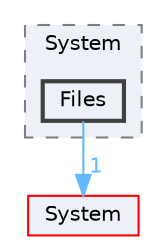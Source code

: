 digraph "Files"
{
 // LATEX_PDF_SIZE
  bgcolor="transparent";
  edge [fontname=Helvetica,fontsize=10,labelfontname=Helvetica,labelfontsize=10];
  node [fontname=Helvetica,fontsize=10,shape=box,height=0.2,width=0.4];
  compound=true
  subgraph clusterdir_df16762c41d55ab81241d1dd50493298 {
    graph [ bgcolor="#edf0f7", pencolor="grey50", label="System", fontname=Helvetica,fontsize=10 style="filled,dashed", URL="dir_df16762c41d55ab81241d1dd50493298.html",tooltip=""]
  dir_eeb941f42ec450c4cf9f9875dc9efc37 [label="Files", fillcolor="#edf0f7", color="grey25", style="filled,bold", URL="dir_eeb941f42ec450c4cf9f9875dc9efc37.html",tooltip=""];
  }
  dir_9af51e3826d4f9e80d9103b2de543e84 [label="System", fillcolor="#edf0f7", color="red", style="filled", URL="dir_9af51e3826d4f9e80d9103b2de543e84.html",tooltip=""];
  dir_eeb941f42ec450c4cf9f9875dc9efc37->dir_9af51e3826d4f9e80d9103b2de543e84 [headlabel="1", labeldistance=1.5 headhref="dir_000013_000035.html" color="steelblue1" fontcolor="steelblue1"];
}
